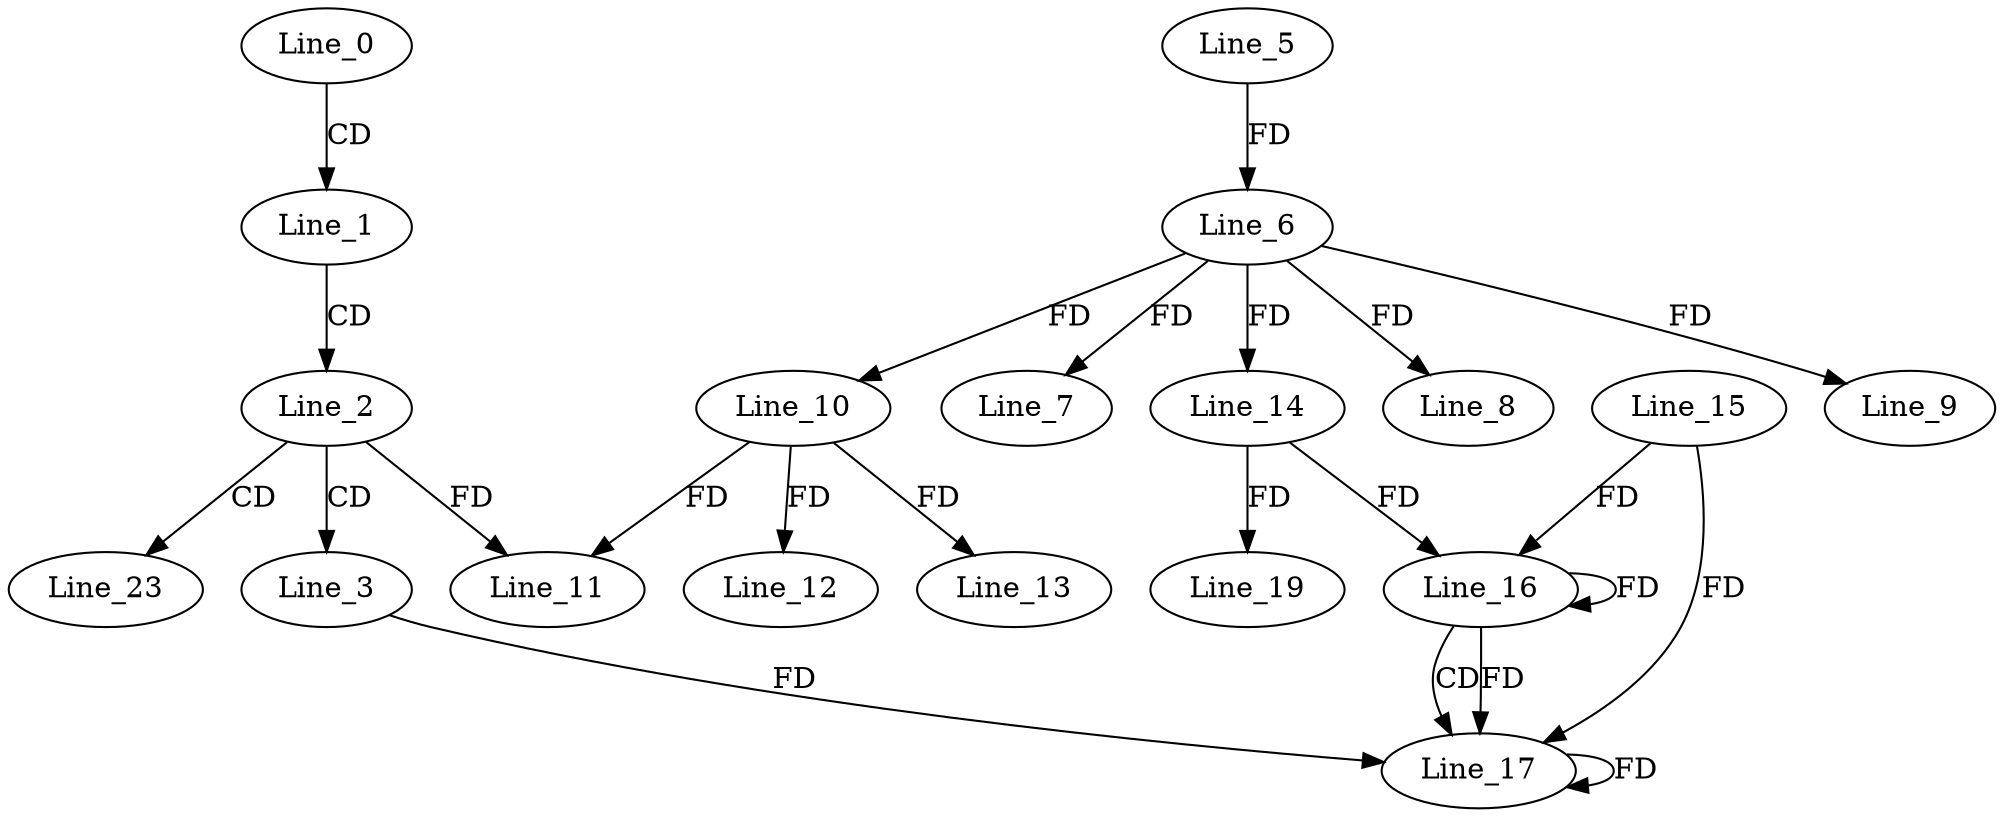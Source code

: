 digraph G {
  Line_0;
  Line_1;
  Line_2;
  Line_3;
  Line_5;
  Line_6;
  Line_6;
  Line_7;
  Line_8;
  Line_9;
  Line_10;
  Line_10;
  Line_11;
  Line_12;
  Line_13;
  Line_14;
  Line_16;
  Line_15;
  Line_16;
  Line_14;
  Line_16;
  Line_17;
  Line_19;
  Line_23;
  Line_0 -> Line_1 [ label="CD" ];
  Line_1 -> Line_2 [ label="CD" ];
  Line_2 -> Line_3 [ label="CD" ];
  Line_5 -> Line_6 [ label="FD" ];
  Line_6 -> Line_7 [ label="FD" ];
  Line_6 -> Line_8 [ label="FD" ];
  Line_6 -> Line_9 [ label="FD" ];
  Line_6 -> Line_10 [ label="FD" ];
  Line_10 -> Line_11 [ label="FD" ];
  Line_2 -> Line_11 [ label="FD" ];
  Line_10 -> Line_12 [ label="FD" ];
  Line_10 -> Line_13 [ label="FD" ];
  Line_6 -> Line_14 [ label="FD" ];
  Line_16 -> Line_16 [ label="FD" ];
  Line_15 -> Line_16 [ label="FD" ];
  Line_14 -> Line_16 [ label="FD" ];
  Line_16 -> Line_17 [ label="CD" ];
  Line_17 -> Line_17 [ label="FD" ];
  Line_3 -> Line_17 [ label="FD" ];
  Line_16 -> Line_17 [ label="FD" ];
  Line_15 -> Line_17 [ label="FD" ];
  Line_14 -> Line_19 [ label="FD" ];
  Line_2 -> Line_23 [ label="CD" ];
}
